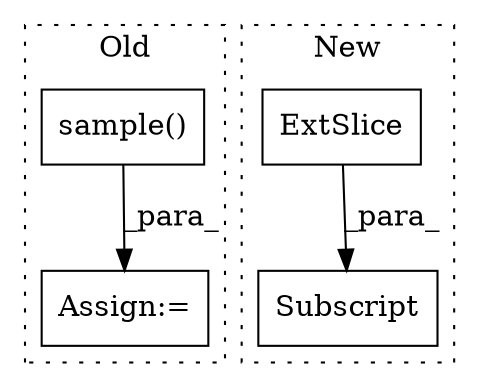 digraph G {
subgraph cluster0 {
1 [label="sample()" a="75" s="21753,21852" l="20,1" shape="box"];
4 [label="Assign:=" a="68" s="22255" l="3" shape="box"];
label = "Old";
style="dotted";
}
subgraph cluster1 {
2 [label="ExtSlice" a="85" s="20731" l="12" shape="box"];
3 [label="Subscript" a="63" s="20731,0" l="28,0" shape="box"];
label = "New";
style="dotted";
}
1 -> 4 [label="_para_"];
2 -> 3 [label="_para_"];
}
